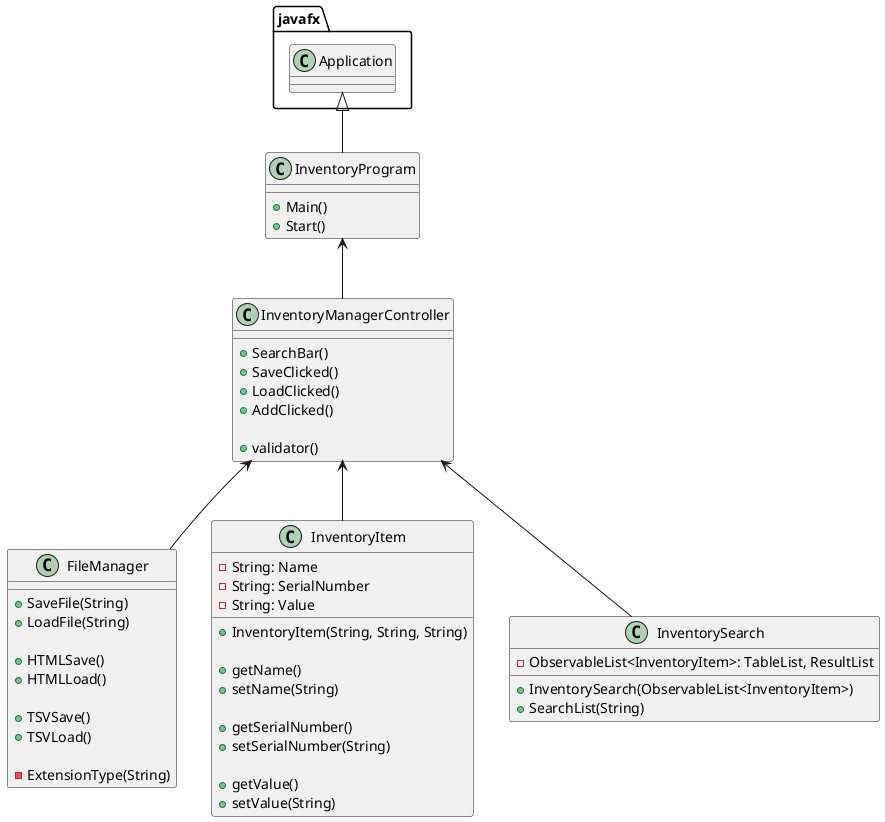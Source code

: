 @startuml

javafx.Application <|-- InventoryProgram
InventoryProgram <-- InventoryManagerController
InventoryManagerController <-- FileManager

InventoryManagerController <-- InventoryItem
InventoryManagerController <-- InventorySearch

class InventoryProgram
{
    + Main()
    + Start()
}


class InventoryManagerController
{
    + SearchBar()
    + SaveClicked()
    + LoadClicked()
    + AddClicked()

    + validator()
}


class InventorySearch
{
    - ObservableList<InventoryItem>: TableList, ResultList

    + InventorySearch(ObservableList<InventoryItem>)
    + SearchList(String)
}


class InventoryItem
{
    - String: Name
    - String: SerialNumber
    - String: Value

    + InventoryItem(String, String, String)

    + getName()
    + setName(String)

    + getSerialNumber()
    + setSerialNumber(String)

    + getValue()
    + setValue(String)
}


class FileManager
{
    + SaveFile(String)
    + LoadFile(String)

    + HTMLSave()
    + HTMLLoad()

    + TSVSave()
    + TSVLoad()

    - ExtensionType(String)
}

@enduml